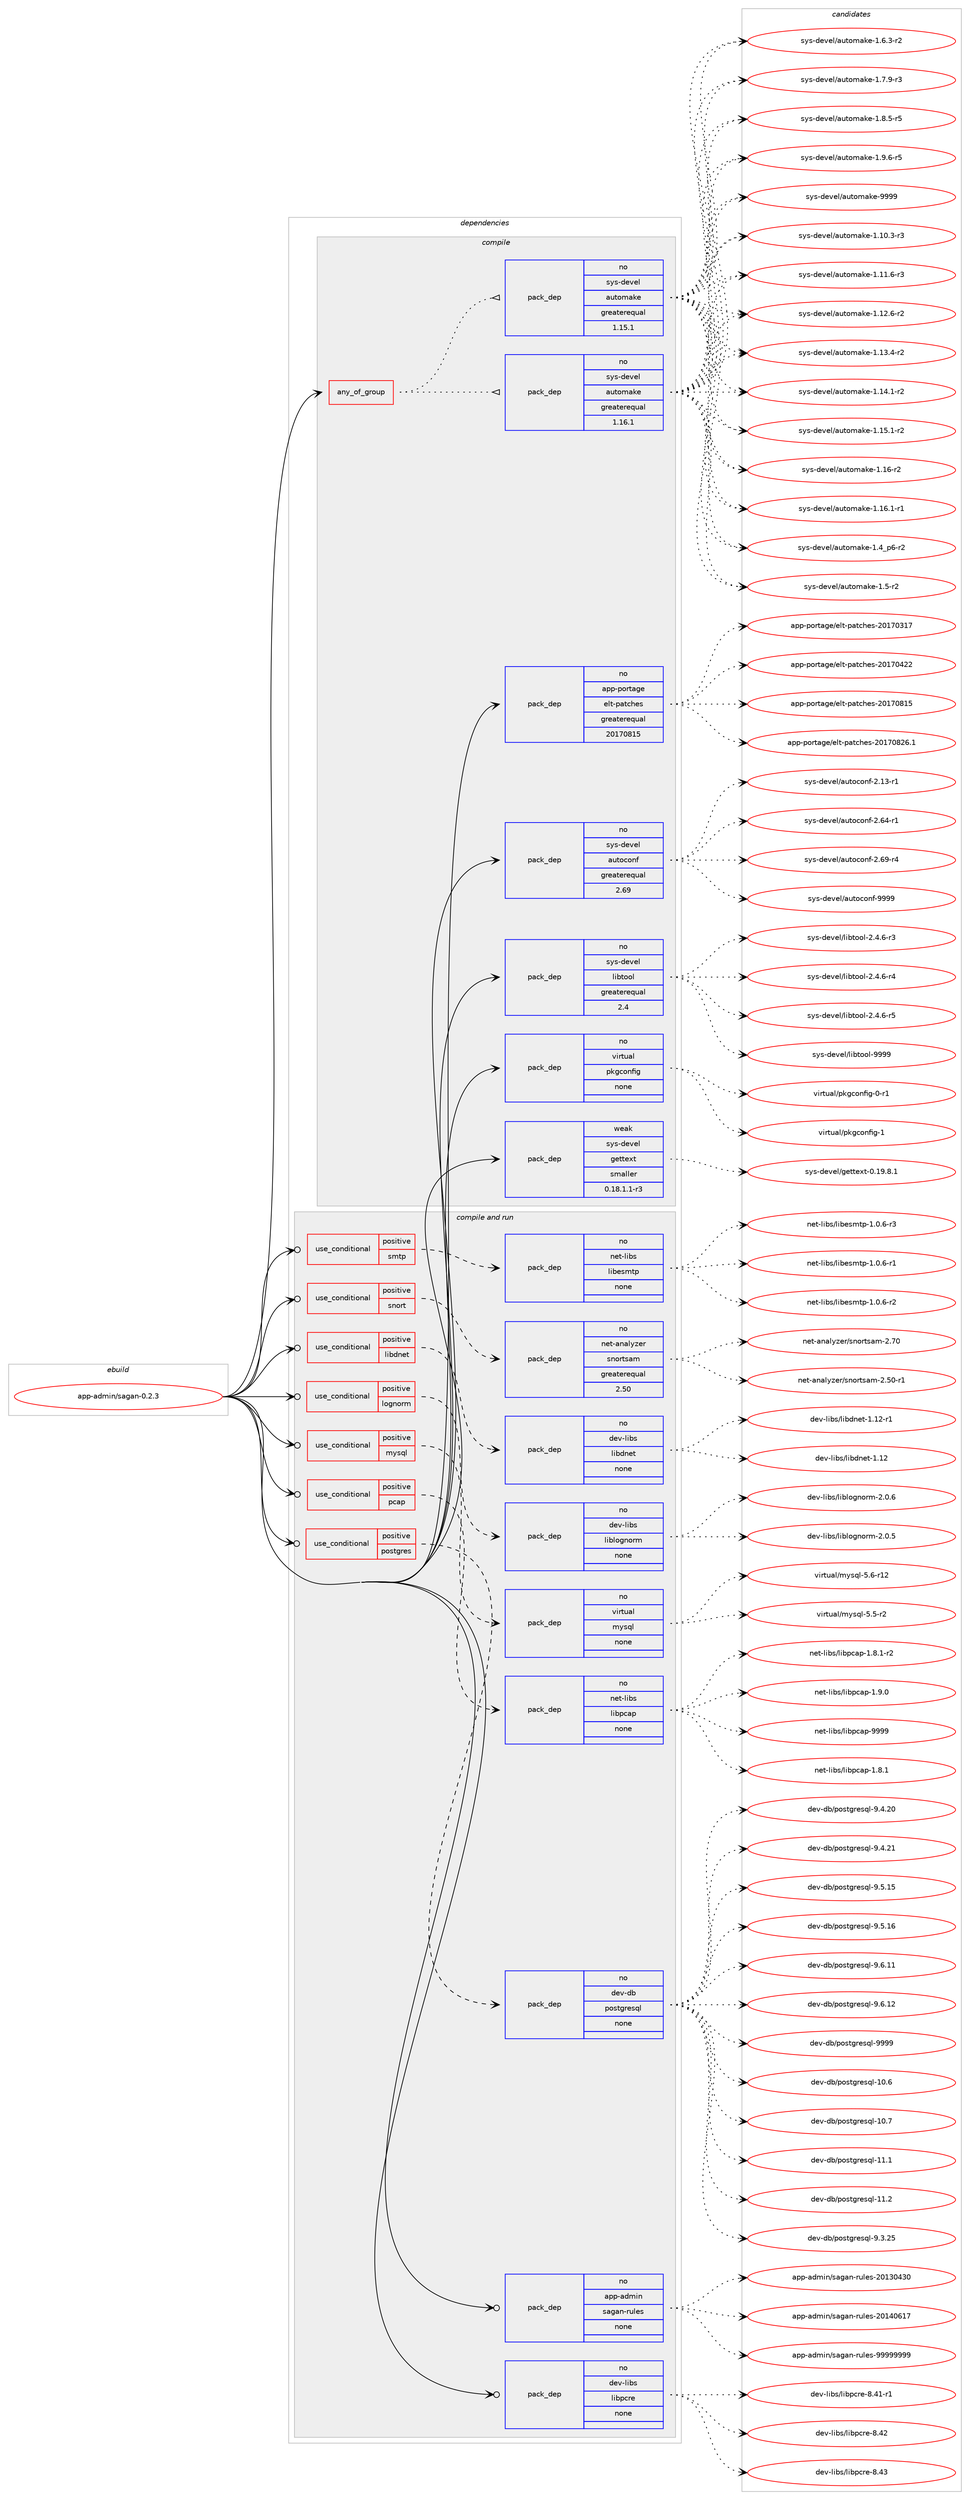digraph prolog {

# *************
# Graph options
# *************

newrank=true;
concentrate=true;
compound=true;
graph [rankdir=LR,fontname=Helvetica,fontsize=10,ranksep=1.5];#, ranksep=2.5, nodesep=0.2];
edge  [arrowhead=vee];
node  [fontname=Helvetica,fontsize=10];

# **********
# The ebuild
# **********

subgraph cluster_leftcol {
color=gray;
rank=same;
label=<<i>ebuild</i>>;
id [label="app-admin/sagan-0.2.3", color=red, width=4, href="../app-admin/sagan-0.2.3.svg"];
}

# ****************
# The dependencies
# ****************

subgraph cluster_midcol {
color=gray;
label=<<i>dependencies</i>>;
subgraph cluster_compile {
fillcolor="#eeeeee";
style=filled;
label=<<i>compile</i>>;
subgraph any19143 {
dependency1268700 [label=<<TABLE BORDER="0" CELLBORDER="1" CELLSPACING="0" CELLPADDING="4"><TR><TD CELLPADDING="10">any_of_group</TD></TR></TABLE>>, shape=none, color=red];subgraph pack903268 {
dependency1268701 [label=<<TABLE BORDER="0" CELLBORDER="1" CELLSPACING="0" CELLPADDING="4" WIDTH="220"><TR><TD ROWSPAN="6" CELLPADDING="30">pack_dep</TD></TR><TR><TD WIDTH="110">no</TD></TR><TR><TD>sys-devel</TD></TR><TR><TD>automake</TD></TR><TR><TD>greaterequal</TD></TR><TR><TD>1.16.1</TD></TR></TABLE>>, shape=none, color=blue];
}
dependency1268700:e -> dependency1268701:w [weight=20,style="dotted",arrowhead="oinv"];
subgraph pack903269 {
dependency1268702 [label=<<TABLE BORDER="0" CELLBORDER="1" CELLSPACING="0" CELLPADDING="4" WIDTH="220"><TR><TD ROWSPAN="6" CELLPADDING="30">pack_dep</TD></TR><TR><TD WIDTH="110">no</TD></TR><TR><TD>sys-devel</TD></TR><TR><TD>automake</TD></TR><TR><TD>greaterequal</TD></TR><TR><TD>1.15.1</TD></TR></TABLE>>, shape=none, color=blue];
}
dependency1268700:e -> dependency1268702:w [weight=20,style="dotted",arrowhead="oinv"];
}
id:e -> dependency1268700:w [weight=20,style="solid",arrowhead="vee"];
subgraph pack903270 {
dependency1268703 [label=<<TABLE BORDER="0" CELLBORDER="1" CELLSPACING="0" CELLPADDING="4" WIDTH="220"><TR><TD ROWSPAN="6" CELLPADDING="30">pack_dep</TD></TR><TR><TD WIDTH="110">no</TD></TR><TR><TD>app-portage</TD></TR><TR><TD>elt-patches</TD></TR><TR><TD>greaterequal</TD></TR><TR><TD>20170815</TD></TR></TABLE>>, shape=none, color=blue];
}
id:e -> dependency1268703:w [weight=20,style="solid",arrowhead="vee"];
subgraph pack903271 {
dependency1268704 [label=<<TABLE BORDER="0" CELLBORDER="1" CELLSPACING="0" CELLPADDING="4" WIDTH="220"><TR><TD ROWSPAN="6" CELLPADDING="30">pack_dep</TD></TR><TR><TD WIDTH="110">no</TD></TR><TR><TD>sys-devel</TD></TR><TR><TD>autoconf</TD></TR><TR><TD>greaterequal</TD></TR><TR><TD>2.69</TD></TR></TABLE>>, shape=none, color=blue];
}
id:e -> dependency1268704:w [weight=20,style="solid",arrowhead="vee"];
subgraph pack903272 {
dependency1268705 [label=<<TABLE BORDER="0" CELLBORDER="1" CELLSPACING="0" CELLPADDING="4" WIDTH="220"><TR><TD ROWSPAN="6" CELLPADDING="30">pack_dep</TD></TR><TR><TD WIDTH="110">no</TD></TR><TR><TD>sys-devel</TD></TR><TR><TD>libtool</TD></TR><TR><TD>greaterequal</TD></TR><TR><TD>2.4</TD></TR></TABLE>>, shape=none, color=blue];
}
id:e -> dependency1268705:w [weight=20,style="solid",arrowhead="vee"];
subgraph pack903273 {
dependency1268706 [label=<<TABLE BORDER="0" CELLBORDER="1" CELLSPACING="0" CELLPADDING="4" WIDTH="220"><TR><TD ROWSPAN="6" CELLPADDING="30">pack_dep</TD></TR><TR><TD WIDTH="110">no</TD></TR><TR><TD>virtual</TD></TR><TR><TD>pkgconfig</TD></TR><TR><TD>none</TD></TR><TR><TD></TD></TR></TABLE>>, shape=none, color=blue];
}
id:e -> dependency1268706:w [weight=20,style="solid",arrowhead="vee"];
subgraph pack903274 {
dependency1268707 [label=<<TABLE BORDER="0" CELLBORDER="1" CELLSPACING="0" CELLPADDING="4" WIDTH="220"><TR><TD ROWSPAN="6" CELLPADDING="30">pack_dep</TD></TR><TR><TD WIDTH="110">weak</TD></TR><TR><TD>sys-devel</TD></TR><TR><TD>gettext</TD></TR><TR><TD>smaller</TD></TR><TR><TD>0.18.1.1-r3</TD></TR></TABLE>>, shape=none, color=blue];
}
id:e -> dependency1268707:w [weight=20,style="solid",arrowhead="vee"];
}
subgraph cluster_compileandrun {
fillcolor="#eeeeee";
style=filled;
label=<<i>compile and run</i>>;
subgraph cond345768 {
dependency1268708 [label=<<TABLE BORDER="0" CELLBORDER="1" CELLSPACING="0" CELLPADDING="4"><TR><TD ROWSPAN="3" CELLPADDING="10">use_conditional</TD></TR><TR><TD>positive</TD></TR><TR><TD>libdnet</TD></TR></TABLE>>, shape=none, color=red];
subgraph pack903275 {
dependency1268709 [label=<<TABLE BORDER="0" CELLBORDER="1" CELLSPACING="0" CELLPADDING="4" WIDTH="220"><TR><TD ROWSPAN="6" CELLPADDING="30">pack_dep</TD></TR><TR><TD WIDTH="110">no</TD></TR><TR><TD>dev-libs</TD></TR><TR><TD>libdnet</TD></TR><TR><TD>none</TD></TR><TR><TD></TD></TR></TABLE>>, shape=none, color=blue];
}
dependency1268708:e -> dependency1268709:w [weight=20,style="dashed",arrowhead="vee"];
}
id:e -> dependency1268708:w [weight=20,style="solid",arrowhead="odotvee"];
subgraph cond345769 {
dependency1268710 [label=<<TABLE BORDER="0" CELLBORDER="1" CELLSPACING="0" CELLPADDING="4"><TR><TD ROWSPAN="3" CELLPADDING="10">use_conditional</TD></TR><TR><TD>positive</TD></TR><TR><TD>lognorm</TD></TR></TABLE>>, shape=none, color=red];
subgraph pack903276 {
dependency1268711 [label=<<TABLE BORDER="0" CELLBORDER="1" CELLSPACING="0" CELLPADDING="4" WIDTH="220"><TR><TD ROWSPAN="6" CELLPADDING="30">pack_dep</TD></TR><TR><TD WIDTH="110">no</TD></TR><TR><TD>dev-libs</TD></TR><TR><TD>liblognorm</TD></TR><TR><TD>none</TD></TR><TR><TD></TD></TR></TABLE>>, shape=none, color=blue];
}
dependency1268710:e -> dependency1268711:w [weight=20,style="dashed",arrowhead="vee"];
}
id:e -> dependency1268710:w [weight=20,style="solid",arrowhead="odotvee"];
subgraph cond345770 {
dependency1268712 [label=<<TABLE BORDER="0" CELLBORDER="1" CELLSPACING="0" CELLPADDING="4"><TR><TD ROWSPAN="3" CELLPADDING="10">use_conditional</TD></TR><TR><TD>positive</TD></TR><TR><TD>mysql</TD></TR></TABLE>>, shape=none, color=red];
subgraph pack903277 {
dependency1268713 [label=<<TABLE BORDER="0" CELLBORDER="1" CELLSPACING="0" CELLPADDING="4" WIDTH="220"><TR><TD ROWSPAN="6" CELLPADDING="30">pack_dep</TD></TR><TR><TD WIDTH="110">no</TD></TR><TR><TD>virtual</TD></TR><TR><TD>mysql</TD></TR><TR><TD>none</TD></TR><TR><TD></TD></TR></TABLE>>, shape=none, color=blue];
}
dependency1268712:e -> dependency1268713:w [weight=20,style="dashed",arrowhead="vee"];
}
id:e -> dependency1268712:w [weight=20,style="solid",arrowhead="odotvee"];
subgraph cond345771 {
dependency1268714 [label=<<TABLE BORDER="0" CELLBORDER="1" CELLSPACING="0" CELLPADDING="4"><TR><TD ROWSPAN="3" CELLPADDING="10">use_conditional</TD></TR><TR><TD>positive</TD></TR><TR><TD>pcap</TD></TR></TABLE>>, shape=none, color=red];
subgraph pack903278 {
dependency1268715 [label=<<TABLE BORDER="0" CELLBORDER="1" CELLSPACING="0" CELLPADDING="4" WIDTH="220"><TR><TD ROWSPAN="6" CELLPADDING="30">pack_dep</TD></TR><TR><TD WIDTH="110">no</TD></TR><TR><TD>net-libs</TD></TR><TR><TD>libpcap</TD></TR><TR><TD>none</TD></TR><TR><TD></TD></TR></TABLE>>, shape=none, color=blue];
}
dependency1268714:e -> dependency1268715:w [weight=20,style="dashed",arrowhead="vee"];
}
id:e -> dependency1268714:w [weight=20,style="solid",arrowhead="odotvee"];
subgraph cond345772 {
dependency1268716 [label=<<TABLE BORDER="0" CELLBORDER="1" CELLSPACING="0" CELLPADDING="4"><TR><TD ROWSPAN="3" CELLPADDING="10">use_conditional</TD></TR><TR><TD>positive</TD></TR><TR><TD>postgres</TD></TR></TABLE>>, shape=none, color=red];
subgraph pack903279 {
dependency1268717 [label=<<TABLE BORDER="0" CELLBORDER="1" CELLSPACING="0" CELLPADDING="4" WIDTH="220"><TR><TD ROWSPAN="6" CELLPADDING="30">pack_dep</TD></TR><TR><TD WIDTH="110">no</TD></TR><TR><TD>dev-db</TD></TR><TR><TD>postgresql</TD></TR><TR><TD>none</TD></TR><TR><TD></TD></TR></TABLE>>, shape=none, color=blue];
}
dependency1268716:e -> dependency1268717:w [weight=20,style="dashed",arrowhead="vee"];
}
id:e -> dependency1268716:w [weight=20,style="solid",arrowhead="odotvee"];
subgraph cond345773 {
dependency1268718 [label=<<TABLE BORDER="0" CELLBORDER="1" CELLSPACING="0" CELLPADDING="4"><TR><TD ROWSPAN="3" CELLPADDING="10">use_conditional</TD></TR><TR><TD>positive</TD></TR><TR><TD>smtp</TD></TR></TABLE>>, shape=none, color=red];
subgraph pack903280 {
dependency1268719 [label=<<TABLE BORDER="0" CELLBORDER="1" CELLSPACING="0" CELLPADDING="4" WIDTH="220"><TR><TD ROWSPAN="6" CELLPADDING="30">pack_dep</TD></TR><TR><TD WIDTH="110">no</TD></TR><TR><TD>net-libs</TD></TR><TR><TD>libesmtp</TD></TR><TR><TD>none</TD></TR><TR><TD></TD></TR></TABLE>>, shape=none, color=blue];
}
dependency1268718:e -> dependency1268719:w [weight=20,style="dashed",arrowhead="vee"];
}
id:e -> dependency1268718:w [weight=20,style="solid",arrowhead="odotvee"];
subgraph cond345774 {
dependency1268720 [label=<<TABLE BORDER="0" CELLBORDER="1" CELLSPACING="0" CELLPADDING="4"><TR><TD ROWSPAN="3" CELLPADDING="10">use_conditional</TD></TR><TR><TD>positive</TD></TR><TR><TD>snort</TD></TR></TABLE>>, shape=none, color=red];
subgraph pack903281 {
dependency1268721 [label=<<TABLE BORDER="0" CELLBORDER="1" CELLSPACING="0" CELLPADDING="4" WIDTH="220"><TR><TD ROWSPAN="6" CELLPADDING="30">pack_dep</TD></TR><TR><TD WIDTH="110">no</TD></TR><TR><TD>net-analyzer</TD></TR><TR><TD>snortsam</TD></TR><TR><TD>greaterequal</TD></TR><TR><TD>2.50</TD></TR></TABLE>>, shape=none, color=blue];
}
dependency1268720:e -> dependency1268721:w [weight=20,style="dashed",arrowhead="vee"];
}
id:e -> dependency1268720:w [weight=20,style="solid",arrowhead="odotvee"];
subgraph pack903282 {
dependency1268722 [label=<<TABLE BORDER="0" CELLBORDER="1" CELLSPACING="0" CELLPADDING="4" WIDTH="220"><TR><TD ROWSPAN="6" CELLPADDING="30">pack_dep</TD></TR><TR><TD WIDTH="110">no</TD></TR><TR><TD>app-admin</TD></TR><TR><TD>sagan-rules</TD></TR><TR><TD>none</TD></TR><TR><TD></TD></TR></TABLE>>, shape=none, color=blue];
}
id:e -> dependency1268722:w [weight=20,style="solid",arrowhead="odotvee"];
subgraph pack903283 {
dependency1268723 [label=<<TABLE BORDER="0" CELLBORDER="1" CELLSPACING="0" CELLPADDING="4" WIDTH="220"><TR><TD ROWSPAN="6" CELLPADDING="30">pack_dep</TD></TR><TR><TD WIDTH="110">no</TD></TR><TR><TD>dev-libs</TD></TR><TR><TD>libpcre</TD></TR><TR><TD>none</TD></TR><TR><TD></TD></TR></TABLE>>, shape=none, color=blue];
}
id:e -> dependency1268723:w [weight=20,style="solid",arrowhead="odotvee"];
}
subgraph cluster_run {
fillcolor="#eeeeee";
style=filled;
label=<<i>run</i>>;
}
}

# **************
# The candidates
# **************

subgraph cluster_choices {
rank=same;
color=gray;
label=<<i>candidates</i>>;

subgraph choice903268 {
color=black;
nodesep=1;
choice11512111545100101118101108479711711611110997107101454946494846514511451 [label="sys-devel/automake-1.10.3-r3", color=red, width=4,href="../sys-devel/automake-1.10.3-r3.svg"];
choice11512111545100101118101108479711711611110997107101454946494946544511451 [label="sys-devel/automake-1.11.6-r3", color=red, width=4,href="../sys-devel/automake-1.11.6-r3.svg"];
choice11512111545100101118101108479711711611110997107101454946495046544511450 [label="sys-devel/automake-1.12.6-r2", color=red, width=4,href="../sys-devel/automake-1.12.6-r2.svg"];
choice11512111545100101118101108479711711611110997107101454946495146524511450 [label="sys-devel/automake-1.13.4-r2", color=red, width=4,href="../sys-devel/automake-1.13.4-r2.svg"];
choice11512111545100101118101108479711711611110997107101454946495246494511450 [label="sys-devel/automake-1.14.1-r2", color=red, width=4,href="../sys-devel/automake-1.14.1-r2.svg"];
choice11512111545100101118101108479711711611110997107101454946495346494511450 [label="sys-devel/automake-1.15.1-r2", color=red, width=4,href="../sys-devel/automake-1.15.1-r2.svg"];
choice1151211154510010111810110847971171161111099710710145494649544511450 [label="sys-devel/automake-1.16-r2", color=red, width=4,href="../sys-devel/automake-1.16-r2.svg"];
choice11512111545100101118101108479711711611110997107101454946495446494511449 [label="sys-devel/automake-1.16.1-r1", color=red, width=4,href="../sys-devel/automake-1.16.1-r1.svg"];
choice115121115451001011181011084797117116111109971071014549465295112544511450 [label="sys-devel/automake-1.4_p6-r2", color=red, width=4,href="../sys-devel/automake-1.4_p6-r2.svg"];
choice11512111545100101118101108479711711611110997107101454946534511450 [label="sys-devel/automake-1.5-r2", color=red, width=4,href="../sys-devel/automake-1.5-r2.svg"];
choice115121115451001011181011084797117116111109971071014549465446514511450 [label="sys-devel/automake-1.6.3-r2", color=red, width=4,href="../sys-devel/automake-1.6.3-r2.svg"];
choice115121115451001011181011084797117116111109971071014549465546574511451 [label="sys-devel/automake-1.7.9-r3", color=red, width=4,href="../sys-devel/automake-1.7.9-r3.svg"];
choice115121115451001011181011084797117116111109971071014549465646534511453 [label="sys-devel/automake-1.8.5-r5", color=red, width=4,href="../sys-devel/automake-1.8.5-r5.svg"];
choice115121115451001011181011084797117116111109971071014549465746544511453 [label="sys-devel/automake-1.9.6-r5", color=red, width=4,href="../sys-devel/automake-1.9.6-r5.svg"];
choice115121115451001011181011084797117116111109971071014557575757 [label="sys-devel/automake-9999", color=red, width=4,href="../sys-devel/automake-9999.svg"];
dependency1268701:e -> choice11512111545100101118101108479711711611110997107101454946494846514511451:w [style=dotted,weight="100"];
dependency1268701:e -> choice11512111545100101118101108479711711611110997107101454946494946544511451:w [style=dotted,weight="100"];
dependency1268701:e -> choice11512111545100101118101108479711711611110997107101454946495046544511450:w [style=dotted,weight="100"];
dependency1268701:e -> choice11512111545100101118101108479711711611110997107101454946495146524511450:w [style=dotted,weight="100"];
dependency1268701:e -> choice11512111545100101118101108479711711611110997107101454946495246494511450:w [style=dotted,weight="100"];
dependency1268701:e -> choice11512111545100101118101108479711711611110997107101454946495346494511450:w [style=dotted,weight="100"];
dependency1268701:e -> choice1151211154510010111810110847971171161111099710710145494649544511450:w [style=dotted,weight="100"];
dependency1268701:e -> choice11512111545100101118101108479711711611110997107101454946495446494511449:w [style=dotted,weight="100"];
dependency1268701:e -> choice115121115451001011181011084797117116111109971071014549465295112544511450:w [style=dotted,weight="100"];
dependency1268701:e -> choice11512111545100101118101108479711711611110997107101454946534511450:w [style=dotted,weight="100"];
dependency1268701:e -> choice115121115451001011181011084797117116111109971071014549465446514511450:w [style=dotted,weight="100"];
dependency1268701:e -> choice115121115451001011181011084797117116111109971071014549465546574511451:w [style=dotted,weight="100"];
dependency1268701:e -> choice115121115451001011181011084797117116111109971071014549465646534511453:w [style=dotted,weight="100"];
dependency1268701:e -> choice115121115451001011181011084797117116111109971071014549465746544511453:w [style=dotted,weight="100"];
dependency1268701:e -> choice115121115451001011181011084797117116111109971071014557575757:w [style=dotted,weight="100"];
}
subgraph choice903269 {
color=black;
nodesep=1;
choice11512111545100101118101108479711711611110997107101454946494846514511451 [label="sys-devel/automake-1.10.3-r3", color=red, width=4,href="../sys-devel/automake-1.10.3-r3.svg"];
choice11512111545100101118101108479711711611110997107101454946494946544511451 [label="sys-devel/automake-1.11.6-r3", color=red, width=4,href="../sys-devel/automake-1.11.6-r3.svg"];
choice11512111545100101118101108479711711611110997107101454946495046544511450 [label="sys-devel/automake-1.12.6-r2", color=red, width=4,href="../sys-devel/automake-1.12.6-r2.svg"];
choice11512111545100101118101108479711711611110997107101454946495146524511450 [label="sys-devel/automake-1.13.4-r2", color=red, width=4,href="../sys-devel/automake-1.13.4-r2.svg"];
choice11512111545100101118101108479711711611110997107101454946495246494511450 [label="sys-devel/automake-1.14.1-r2", color=red, width=4,href="../sys-devel/automake-1.14.1-r2.svg"];
choice11512111545100101118101108479711711611110997107101454946495346494511450 [label="sys-devel/automake-1.15.1-r2", color=red, width=4,href="../sys-devel/automake-1.15.1-r2.svg"];
choice1151211154510010111810110847971171161111099710710145494649544511450 [label="sys-devel/automake-1.16-r2", color=red, width=4,href="../sys-devel/automake-1.16-r2.svg"];
choice11512111545100101118101108479711711611110997107101454946495446494511449 [label="sys-devel/automake-1.16.1-r1", color=red, width=4,href="../sys-devel/automake-1.16.1-r1.svg"];
choice115121115451001011181011084797117116111109971071014549465295112544511450 [label="sys-devel/automake-1.4_p6-r2", color=red, width=4,href="../sys-devel/automake-1.4_p6-r2.svg"];
choice11512111545100101118101108479711711611110997107101454946534511450 [label="sys-devel/automake-1.5-r2", color=red, width=4,href="../sys-devel/automake-1.5-r2.svg"];
choice115121115451001011181011084797117116111109971071014549465446514511450 [label="sys-devel/automake-1.6.3-r2", color=red, width=4,href="../sys-devel/automake-1.6.3-r2.svg"];
choice115121115451001011181011084797117116111109971071014549465546574511451 [label="sys-devel/automake-1.7.9-r3", color=red, width=4,href="../sys-devel/automake-1.7.9-r3.svg"];
choice115121115451001011181011084797117116111109971071014549465646534511453 [label="sys-devel/automake-1.8.5-r5", color=red, width=4,href="../sys-devel/automake-1.8.5-r5.svg"];
choice115121115451001011181011084797117116111109971071014549465746544511453 [label="sys-devel/automake-1.9.6-r5", color=red, width=4,href="../sys-devel/automake-1.9.6-r5.svg"];
choice115121115451001011181011084797117116111109971071014557575757 [label="sys-devel/automake-9999", color=red, width=4,href="../sys-devel/automake-9999.svg"];
dependency1268702:e -> choice11512111545100101118101108479711711611110997107101454946494846514511451:w [style=dotted,weight="100"];
dependency1268702:e -> choice11512111545100101118101108479711711611110997107101454946494946544511451:w [style=dotted,weight="100"];
dependency1268702:e -> choice11512111545100101118101108479711711611110997107101454946495046544511450:w [style=dotted,weight="100"];
dependency1268702:e -> choice11512111545100101118101108479711711611110997107101454946495146524511450:w [style=dotted,weight="100"];
dependency1268702:e -> choice11512111545100101118101108479711711611110997107101454946495246494511450:w [style=dotted,weight="100"];
dependency1268702:e -> choice11512111545100101118101108479711711611110997107101454946495346494511450:w [style=dotted,weight="100"];
dependency1268702:e -> choice1151211154510010111810110847971171161111099710710145494649544511450:w [style=dotted,weight="100"];
dependency1268702:e -> choice11512111545100101118101108479711711611110997107101454946495446494511449:w [style=dotted,weight="100"];
dependency1268702:e -> choice115121115451001011181011084797117116111109971071014549465295112544511450:w [style=dotted,weight="100"];
dependency1268702:e -> choice11512111545100101118101108479711711611110997107101454946534511450:w [style=dotted,weight="100"];
dependency1268702:e -> choice115121115451001011181011084797117116111109971071014549465446514511450:w [style=dotted,weight="100"];
dependency1268702:e -> choice115121115451001011181011084797117116111109971071014549465546574511451:w [style=dotted,weight="100"];
dependency1268702:e -> choice115121115451001011181011084797117116111109971071014549465646534511453:w [style=dotted,weight="100"];
dependency1268702:e -> choice115121115451001011181011084797117116111109971071014549465746544511453:w [style=dotted,weight="100"];
dependency1268702:e -> choice115121115451001011181011084797117116111109971071014557575757:w [style=dotted,weight="100"];
}
subgraph choice903270 {
color=black;
nodesep=1;
choice97112112451121111141169710310147101108116451129711699104101115455048495548514955 [label="app-portage/elt-patches-20170317", color=red, width=4,href="../app-portage/elt-patches-20170317.svg"];
choice97112112451121111141169710310147101108116451129711699104101115455048495548525050 [label="app-portage/elt-patches-20170422", color=red, width=4,href="../app-portage/elt-patches-20170422.svg"];
choice97112112451121111141169710310147101108116451129711699104101115455048495548564953 [label="app-portage/elt-patches-20170815", color=red, width=4,href="../app-portage/elt-patches-20170815.svg"];
choice971121124511211111411697103101471011081164511297116991041011154550484955485650544649 [label="app-portage/elt-patches-20170826.1", color=red, width=4,href="../app-portage/elt-patches-20170826.1.svg"];
dependency1268703:e -> choice97112112451121111141169710310147101108116451129711699104101115455048495548514955:w [style=dotted,weight="100"];
dependency1268703:e -> choice97112112451121111141169710310147101108116451129711699104101115455048495548525050:w [style=dotted,weight="100"];
dependency1268703:e -> choice97112112451121111141169710310147101108116451129711699104101115455048495548564953:w [style=dotted,weight="100"];
dependency1268703:e -> choice971121124511211111411697103101471011081164511297116991041011154550484955485650544649:w [style=dotted,weight="100"];
}
subgraph choice903271 {
color=black;
nodesep=1;
choice1151211154510010111810110847971171161119911111010245504649514511449 [label="sys-devel/autoconf-2.13-r1", color=red, width=4,href="../sys-devel/autoconf-2.13-r1.svg"];
choice1151211154510010111810110847971171161119911111010245504654524511449 [label="sys-devel/autoconf-2.64-r1", color=red, width=4,href="../sys-devel/autoconf-2.64-r1.svg"];
choice1151211154510010111810110847971171161119911111010245504654574511452 [label="sys-devel/autoconf-2.69-r4", color=red, width=4,href="../sys-devel/autoconf-2.69-r4.svg"];
choice115121115451001011181011084797117116111991111101024557575757 [label="sys-devel/autoconf-9999", color=red, width=4,href="../sys-devel/autoconf-9999.svg"];
dependency1268704:e -> choice1151211154510010111810110847971171161119911111010245504649514511449:w [style=dotted,weight="100"];
dependency1268704:e -> choice1151211154510010111810110847971171161119911111010245504654524511449:w [style=dotted,weight="100"];
dependency1268704:e -> choice1151211154510010111810110847971171161119911111010245504654574511452:w [style=dotted,weight="100"];
dependency1268704:e -> choice115121115451001011181011084797117116111991111101024557575757:w [style=dotted,weight="100"];
}
subgraph choice903272 {
color=black;
nodesep=1;
choice1151211154510010111810110847108105981161111111084550465246544511451 [label="sys-devel/libtool-2.4.6-r3", color=red, width=4,href="../sys-devel/libtool-2.4.6-r3.svg"];
choice1151211154510010111810110847108105981161111111084550465246544511452 [label="sys-devel/libtool-2.4.6-r4", color=red, width=4,href="../sys-devel/libtool-2.4.6-r4.svg"];
choice1151211154510010111810110847108105981161111111084550465246544511453 [label="sys-devel/libtool-2.4.6-r5", color=red, width=4,href="../sys-devel/libtool-2.4.6-r5.svg"];
choice1151211154510010111810110847108105981161111111084557575757 [label="sys-devel/libtool-9999", color=red, width=4,href="../sys-devel/libtool-9999.svg"];
dependency1268705:e -> choice1151211154510010111810110847108105981161111111084550465246544511451:w [style=dotted,weight="100"];
dependency1268705:e -> choice1151211154510010111810110847108105981161111111084550465246544511452:w [style=dotted,weight="100"];
dependency1268705:e -> choice1151211154510010111810110847108105981161111111084550465246544511453:w [style=dotted,weight="100"];
dependency1268705:e -> choice1151211154510010111810110847108105981161111111084557575757:w [style=dotted,weight="100"];
}
subgraph choice903273 {
color=black;
nodesep=1;
choice11810511411611797108471121071039911111010210510345484511449 [label="virtual/pkgconfig-0-r1", color=red, width=4,href="../virtual/pkgconfig-0-r1.svg"];
choice1181051141161179710847112107103991111101021051034549 [label="virtual/pkgconfig-1", color=red, width=4,href="../virtual/pkgconfig-1.svg"];
dependency1268706:e -> choice11810511411611797108471121071039911111010210510345484511449:w [style=dotted,weight="100"];
dependency1268706:e -> choice1181051141161179710847112107103991111101021051034549:w [style=dotted,weight="100"];
}
subgraph choice903274 {
color=black;
nodesep=1;
choice1151211154510010111810110847103101116116101120116454846495746564649 [label="sys-devel/gettext-0.19.8.1", color=red, width=4,href="../sys-devel/gettext-0.19.8.1.svg"];
dependency1268707:e -> choice1151211154510010111810110847103101116116101120116454846495746564649:w [style=dotted,weight="100"];
}
subgraph choice903275 {
color=black;
nodesep=1;
choice100101118451081059811547108105981001101011164549464950 [label="dev-libs/libdnet-1.12", color=red, width=4,href="../dev-libs/libdnet-1.12.svg"];
choice1001011184510810598115471081059810011010111645494649504511449 [label="dev-libs/libdnet-1.12-r1", color=red, width=4,href="../dev-libs/libdnet-1.12-r1.svg"];
dependency1268709:e -> choice100101118451081059811547108105981001101011164549464950:w [style=dotted,weight="100"];
dependency1268709:e -> choice1001011184510810598115471081059810011010111645494649504511449:w [style=dotted,weight="100"];
}
subgraph choice903276 {
color=black;
nodesep=1;
choice10010111845108105981154710810598108111103110111114109455046484653 [label="dev-libs/liblognorm-2.0.5", color=red, width=4,href="../dev-libs/liblognorm-2.0.5.svg"];
choice10010111845108105981154710810598108111103110111114109455046484654 [label="dev-libs/liblognorm-2.0.6", color=red, width=4,href="../dev-libs/liblognorm-2.0.6.svg"];
dependency1268711:e -> choice10010111845108105981154710810598108111103110111114109455046484653:w [style=dotted,weight="100"];
dependency1268711:e -> choice10010111845108105981154710810598108111103110111114109455046484654:w [style=dotted,weight="100"];
}
subgraph choice903277 {
color=black;
nodesep=1;
choice1181051141161179710847109121115113108455346534511450 [label="virtual/mysql-5.5-r2", color=red, width=4,href="../virtual/mysql-5.5-r2.svg"];
choice118105114116117971084710912111511310845534654451144950 [label="virtual/mysql-5.6-r12", color=red, width=4,href="../virtual/mysql-5.6-r12.svg"];
dependency1268713:e -> choice1181051141161179710847109121115113108455346534511450:w [style=dotted,weight="100"];
dependency1268713:e -> choice118105114116117971084710912111511310845534654451144950:w [style=dotted,weight="100"];
}
subgraph choice903278 {
color=black;
nodesep=1;
choice110101116451081059811547108105981129997112454946564649 [label="net-libs/libpcap-1.8.1", color=red, width=4,href="../net-libs/libpcap-1.8.1.svg"];
choice1101011164510810598115471081059811299971124549465646494511450 [label="net-libs/libpcap-1.8.1-r2", color=red, width=4,href="../net-libs/libpcap-1.8.1-r2.svg"];
choice110101116451081059811547108105981129997112454946574648 [label="net-libs/libpcap-1.9.0", color=red, width=4,href="../net-libs/libpcap-1.9.0.svg"];
choice1101011164510810598115471081059811299971124557575757 [label="net-libs/libpcap-9999", color=red, width=4,href="../net-libs/libpcap-9999.svg"];
dependency1268715:e -> choice110101116451081059811547108105981129997112454946564649:w [style=dotted,weight="100"];
dependency1268715:e -> choice1101011164510810598115471081059811299971124549465646494511450:w [style=dotted,weight="100"];
dependency1268715:e -> choice110101116451081059811547108105981129997112454946574648:w [style=dotted,weight="100"];
dependency1268715:e -> choice1101011164510810598115471081059811299971124557575757:w [style=dotted,weight="100"];
}
subgraph choice903279 {
color=black;
nodesep=1;
choice1001011184510098471121111151161031141011151131084549484654 [label="dev-db/postgresql-10.6", color=red, width=4,href="../dev-db/postgresql-10.6.svg"];
choice1001011184510098471121111151161031141011151131084549484655 [label="dev-db/postgresql-10.7", color=red, width=4,href="../dev-db/postgresql-10.7.svg"];
choice1001011184510098471121111151161031141011151131084549494649 [label="dev-db/postgresql-11.1", color=red, width=4,href="../dev-db/postgresql-11.1.svg"];
choice1001011184510098471121111151161031141011151131084549494650 [label="dev-db/postgresql-11.2", color=red, width=4,href="../dev-db/postgresql-11.2.svg"];
choice10010111845100984711211111511610311410111511310845574651465053 [label="dev-db/postgresql-9.3.25", color=red, width=4,href="../dev-db/postgresql-9.3.25.svg"];
choice10010111845100984711211111511610311410111511310845574652465048 [label="dev-db/postgresql-9.4.20", color=red, width=4,href="../dev-db/postgresql-9.4.20.svg"];
choice10010111845100984711211111511610311410111511310845574652465049 [label="dev-db/postgresql-9.4.21", color=red, width=4,href="../dev-db/postgresql-9.4.21.svg"];
choice10010111845100984711211111511610311410111511310845574653464953 [label="dev-db/postgresql-9.5.15", color=red, width=4,href="../dev-db/postgresql-9.5.15.svg"];
choice10010111845100984711211111511610311410111511310845574653464954 [label="dev-db/postgresql-9.5.16", color=red, width=4,href="../dev-db/postgresql-9.5.16.svg"];
choice10010111845100984711211111511610311410111511310845574654464949 [label="dev-db/postgresql-9.6.11", color=red, width=4,href="../dev-db/postgresql-9.6.11.svg"];
choice10010111845100984711211111511610311410111511310845574654464950 [label="dev-db/postgresql-9.6.12", color=red, width=4,href="../dev-db/postgresql-9.6.12.svg"];
choice1001011184510098471121111151161031141011151131084557575757 [label="dev-db/postgresql-9999", color=red, width=4,href="../dev-db/postgresql-9999.svg"];
dependency1268717:e -> choice1001011184510098471121111151161031141011151131084549484654:w [style=dotted,weight="100"];
dependency1268717:e -> choice1001011184510098471121111151161031141011151131084549484655:w [style=dotted,weight="100"];
dependency1268717:e -> choice1001011184510098471121111151161031141011151131084549494649:w [style=dotted,weight="100"];
dependency1268717:e -> choice1001011184510098471121111151161031141011151131084549494650:w [style=dotted,weight="100"];
dependency1268717:e -> choice10010111845100984711211111511610311410111511310845574651465053:w [style=dotted,weight="100"];
dependency1268717:e -> choice10010111845100984711211111511610311410111511310845574652465048:w [style=dotted,weight="100"];
dependency1268717:e -> choice10010111845100984711211111511610311410111511310845574652465049:w [style=dotted,weight="100"];
dependency1268717:e -> choice10010111845100984711211111511610311410111511310845574653464953:w [style=dotted,weight="100"];
dependency1268717:e -> choice10010111845100984711211111511610311410111511310845574653464954:w [style=dotted,weight="100"];
dependency1268717:e -> choice10010111845100984711211111511610311410111511310845574654464949:w [style=dotted,weight="100"];
dependency1268717:e -> choice10010111845100984711211111511610311410111511310845574654464950:w [style=dotted,weight="100"];
dependency1268717:e -> choice1001011184510098471121111151161031141011151131084557575757:w [style=dotted,weight="100"];
}
subgraph choice903280 {
color=black;
nodesep=1;
choice110101116451081059811547108105981011151091161124549464846544511449 [label="net-libs/libesmtp-1.0.6-r1", color=red, width=4,href="../net-libs/libesmtp-1.0.6-r1.svg"];
choice110101116451081059811547108105981011151091161124549464846544511450 [label="net-libs/libesmtp-1.0.6-r2", color=red, width=4,href="../net-libs/libesmtp-1.0.6-r2.svg"];
choice110101116451081059811547108105981011151091161124549464846544511451 [label="net-libs/libesmtp-1.0.6-r3", color=red, width=4,href="../net-libs/libesmtp-1.0.6-r3.svg"];
dependency1268719:e -> choice110101116451081059811547108105981011151091161124549464846544511449:w [style=dotted,weight="100"];
dependency1268719:e -> choice110101116451081059811547108105981011151091161124549464846544511450:w [style=dotted,weight="100"];
dependency1268719:e -> choice110101116451081059811547108105981011151091161124549464846544511451:w [style=dotted,weight="100"];
}
subgraph choice903281 {
color=black;
nodesep=1;
choice110101116459711097108121122101114471151101111141161159710945504653484511449 [label="net-analyzer/snortsam-2.50-r1", color=red, width=4,href="../net-analyzer/snortsam-2.50-r1.svg"];
choice11010111645971109710812112210111447115110111114116115971094550465548 [label="net-analyzer/snortsam-2.70", color=red, width=4,href="../net-analyzer/snortsam-2.70.svg"];
dependency1268721:e -> choice110101116459711097108121122101114471151101111141161159710945504653484511449:w [style=dotted,weight="100"];
dependency1268721:e -> choice11010111645971109710812112210111447115110111114116115971094550465548:w [style=dotted,weight="100"];
}
subgraph choice903282 {
color=black;
nodesep=1;
choice97112112459710010910511047115971039711045114117108101115455048495148525148 [label="app-admin/sagan-rules-20130430", color=red, width=4,href="../app-admin/sagan-rules-20130430.svg"];
choice97112112459710010910511047115971039711045114117108101115455048495248544955 [label="app-admin/sagan-rules-20140617", color=red, width=4,href="../app-admin/sagan-rules-20140617.svg"];
choice97112112459710010910511047115971039711045114117108101115455757575757575757 [label="app-admin/sagan-rules-99999999", color=red, width=4,href="../app-admin/sagan-rules-99999999.svg"];
dependency1268722:e -> choice97112112459710010910511047115971039711045114117108101115455048495148525148:w [style=dotted,weight="100"];
dependency1268722:e -> choice97112112459710010910511047115971039711045114117108101115455048495248544955:w [style=dotted,weight="100"];
dependency1268722:e -> choice97112112459710010910511047115971039711045114117108101115455757575757575757:w [style=dotted,weight="100"];
}
subgraph choice903283 {
color=black;
nodesep=1;
choice100101118451081059811547108105981129911410145564652494511449 [label="dev-libs/libpcre-8.41-r1", color=red, width=4,href="../dev-libs/libpcre-8.41-r1.svg"];
choice10010111845108105981154710810598112991141014556465250 [label="dev-libs/libpcre-8.42", color=red, width=4,href="../dev-libs/libpcre-8.42.svg"];
choice10010111845108105981154710810598112991141014556465251 [label="dev-libs/libpcre-8.43", color=red, width=4,href="../dev-libs/libpcre-8.43.svg"];
dependency1268723:e -> choice100101118451081059811547108105981129911410145564652494511449:w [style=dotted,weight="100"];
dependency1268723:e -> choice10010111845108105981154710810598112991141014556465250:w [style=dotted,weight="100"];
dependency1268723:e -> choice10010111845108105981154710810598112991141014556465251:w [style=dotted,weight="100"];
}
}

}
